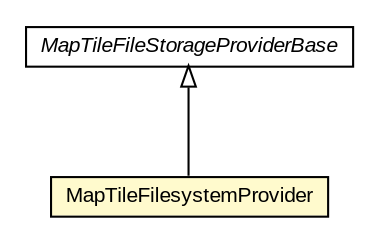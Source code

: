 #!/usr/local/bin/dot
#
# Class diagram 
# Generated by UMLGraph version R5_6-24-gf6e263 (http://www.umlgraph.org/)
#

digraph G {
	edge [fontname="arial",fontsize=10,labelfontname="arial",labelfontsize=10];
	node [fontname="arial",fontsize=10,shape=plaintext];
	nodesep=0.25;
	ranksep=0.5;
	// org.osmdroid.tileprovider.modules.MapTileFileStorageProviderBase
	c58882 [label=<<table title="org.osmdroid.tileprovider.modules.MapTileFileStorageProviderBase" border="0" cellborder="1" cellspacing="0" cellpadding="2" port="p" href="./MapTileFileStorageProviderBase.html">
		<tr><td><table border="0" cellspacing="0" cellpadding="1">
<tr><td align="center" balign="center"><font face="arial italic"> MapTileFileStorageProviderBase </font></td></tr>
		</table></td></tr>
		</table>>, URL="./MapTileFileStorageProviderBase.html", fontname="arial", fontcolor="black", fontsize=10.0];
	// org.osmdroid.tileprovider.modules.MapTileFilesystemProvider
	c58883 [label=<<table title="org.osmdroid.tileprovider.modules.MapTileFilesystemProvider" border="0" cellborder="1" cellspacing="0" cellpadding="2" port="p" bgcolor="lemonChiffon" href="./MapTileFilesystemProvider.html">
		<tr><td><table border="0" cellspacing="0" cellpadding="1">
<tr><td align="center" balign="center"> MapTileFilesystemProvider </td></tr>
		</table></td></tr>
		</table>>, URL="./MapTileFilesystemProvider.html", fontname="arial", fontcolor="black", fontsize=10.0];
	//org.osmdroid.tileprovider.modules.MapTileFilesystemProvider extends org.osmdroid.tileprovider.modules.MapTileFileStorageProviderBase
	c58882:p -> c58883:p [dir=back,arrowtail=empty];
}

